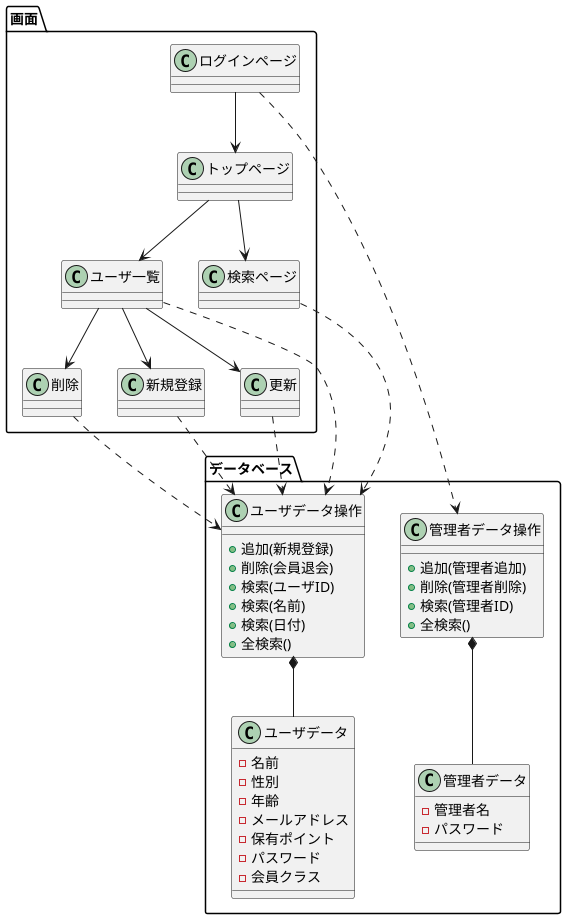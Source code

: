 @startuml
package 画面{
	class ログインページ
	class トップページ
	class ユーザ一覧
	class 検索ページ
	class 削除
	class 新規登録
	class 更新
}
package データベース{
	class ユーザデータ操作{
		+追加(新規登録)
		+削除(会員退会)
		+検索(ユーザID)
		+検索(名前)
		+検索(日付)
		+全検索()
	}
	class ユーザデータ{
		-名前
		-性別
		-年齢
		-メールアドレス
		-保有ポイント
		-パスワード
		-会員クラス
	}
	class 管理者データ{
		-管理者名
		-パスワード
	}
	class 管理者データ操作{
		+追加(管理者追加)
		+削除(管理者削除)
		+検索(管理者ID)
		+全検索()
	}
}

ログインページ --> トップページ
ログインページ ..> 管理者データ操作
トップページ --> ユーザ一覧
トップページ --> 検索ページ
ユーザ一覧 --> 新規登録
ユーザ一覧 --> 更新
ユーザ一覧 --> 削除
ユーザ一覧 ..> ユーザデータ操作
新規登録 ..> ユーザデータ操作
更新 ..> ユーザデータ操作
削除 ..> ユーザデータ操作
検索ページ ..> ユーザデータ操作

ユーザデータ操作 *--  ユーザデータ
管理者データ操作 *--  管理者データ

@enduml